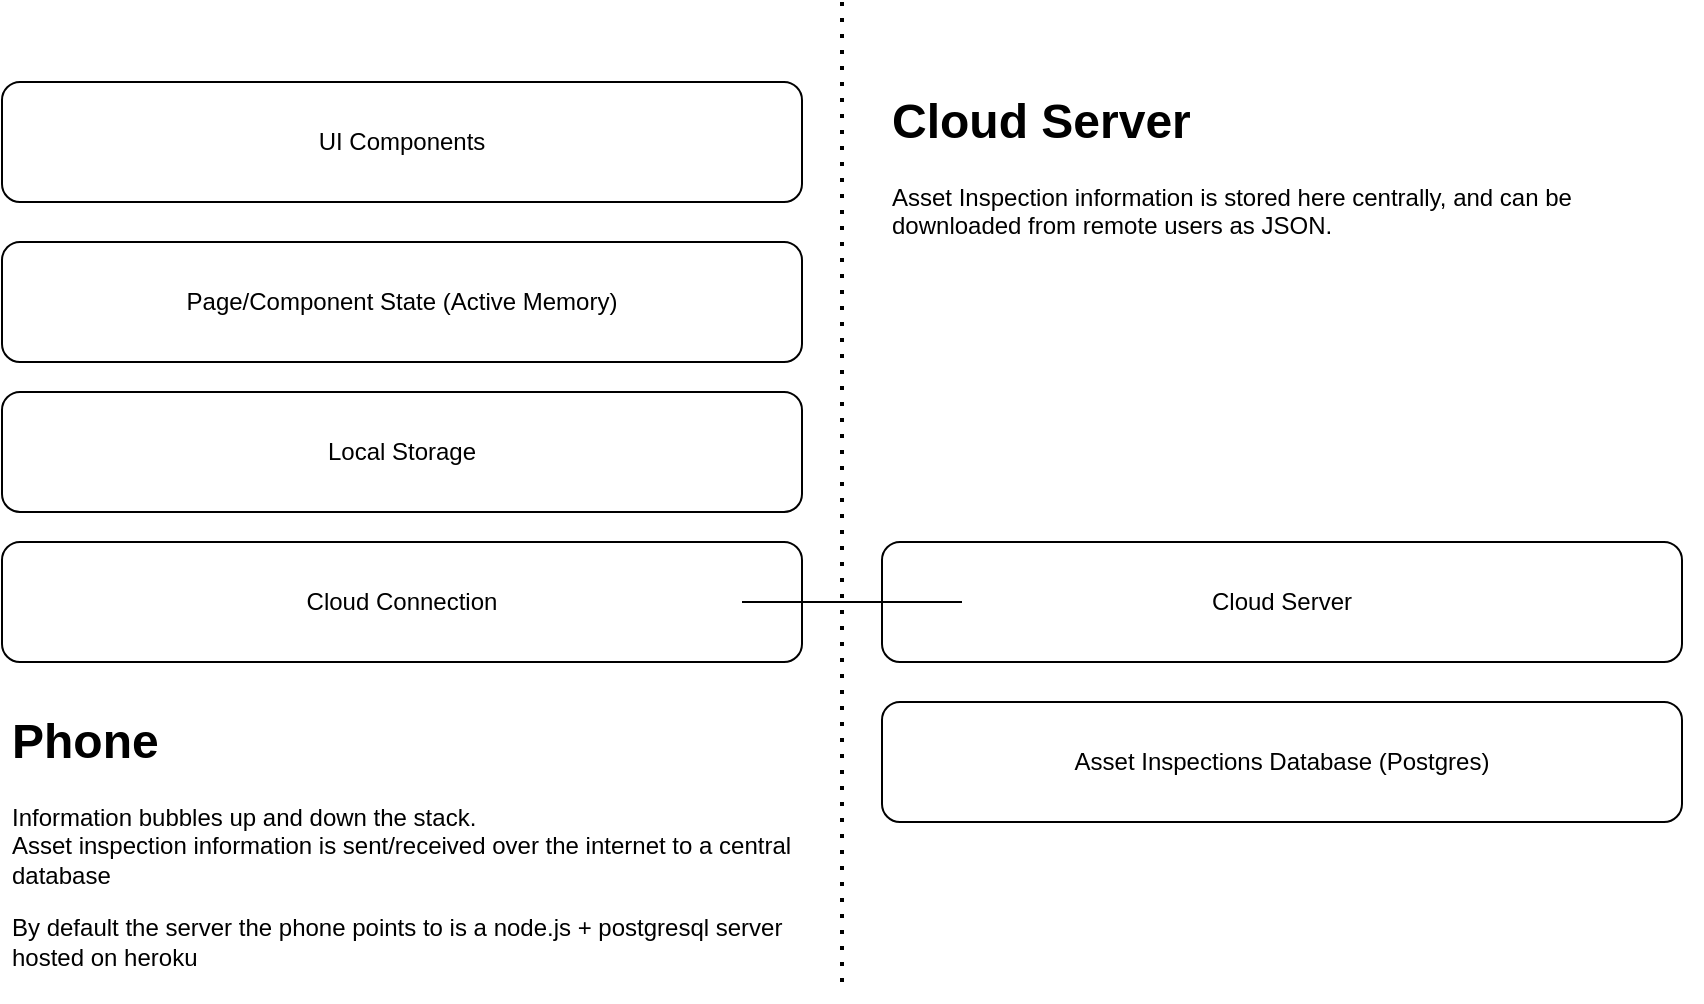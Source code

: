 <mxfile version="13.6.2" type="device"><diagram id="dJF3pjkF450tW2IMlaIW" name="Page-1"><mxGraphModel dx="868" dy="450" grid="1" gridSize="10" guides="1" tooltips="1" connect="1" arrows="1" fold="1" page="1" pageScale="1" pageWidth="827" pageHeight="1169" math="0" shadow="0"><root><mxCell id="0"/><mxCell id="1" parent="0"/><mxCell id="2WMMAN-459g8n7ZIHT34-1" value="" style="endArrow=none;dashed=1;html=1;dashPattern=1 3;strokeWidth=2;" edge="1" parent="1"><mxGeometry width="50" height="50" relative="1" as="geometry"><mxPoint x="440" y="850" as="sourcePoint"/><mxPoint x="440" y="360" as="targetPoint"/></mxGeometry></mxCell><mxCell id="2WMMAN-459g8n7ZIHT34-2" value="UI Components" style="rounded=1;whiteSpace=wrap;html=1;" vertex="1" parent="1"><mxGeometry x="20" y="400" width="400" height="60" as="geometry"/></mxCell><mxCell id="2WMMAN-459g8n7ZIHT34-3" value="Page/Component State (Active Memory)" style="rounded=1;whiteSpace=wrap;html=1;" vertex="1" parent="1"><mxGeometry x="20" y="480" width="400" height="60" as="geometry"/></mxCell><mxCell id="2WMMAN-459g8n7ZIHT34-4" value="Local Storage" style="rounded=1;whiteSpace=wrap;html=1;" vertex="1" parent="1"><mxGeometry x="20" y="555" width="400" height="60" as="geometry"/></mxCell><mxCell id="2WMMAN-459g8n7ZIHT34-5" value="Cloud Connection" style="rounded=1;whiteSpace=wrap;html=1;" vertex="1" parent="1"><mxGeometry x="20" y="630" width="400" height="60" as="geometry"/></mxCell><mxCell id="2WMMAN-459g8n7ZIHT34-7" value="Cloud Server" style="rounded=1;whiteSpace=wrap;html=1;" vertex="1" parent="1"><mxGeometry x="460" y="630" width="400" height="60" as="geometry"/></mxCell><mxCell id="2WMMAN-459g8n7ZIHT34-8" value="Asset Inspections Database (Postgres)" style="rounded=1;whiteSpace=wrap;html=1;" vertex="1" parent="1"><mxGeometry x="460" y="710" width="400" height="60" as="geometry"/></mxCell><mxCell id="2WMMAN-459g8n7ZIHT34-6" value="" style="endArrow=none;html=1;" edge="1" parent="1"><mxGeometry width="50" height="50" relative="1" as="geometry"><mxPoint x="390" y="660" as="sourcePoint"/><mxPoint x="500" y="660" as="targetPoint"/></mxGeometry></mxCell><mxCell id="2WMMAN-459g8n7ZIHT34-9" value="&lt;h1&gt;Phone&lt;/h1&gt;&lt;p&gt;Information bubbles up and down the stack.&lt;br&gt;Asset inspection information is sent/received over the internet to a central database&lt;/p&gt;&lt;p&gt;By default the server the phone points to is a node.js + postgresql server hosted on heroku&lt;br&gt;&lt;/p&gt;" style="text;html=1;strokeColor=none;fillColor=none;spacing=5;spacingTop=-20;whiteSpace=wrap;overflow=hidden;rounded=0;" vertex="1" parent="1"><mxGeometry x="20" y="710" width="410" height="150" as="geometry"/></mxCell><mxCell id="2WMMAN-459g8n7ZIHT34-10" value="&lt;h1&gt;Cloud Server&lt;/h1&gt;&lt;p&gt;Asset Inspection information is stored here centrally, and can be downloaded from remote users as JSON.&lt;/p&gt;&lt;p&gt;&lt;br&gt;&lt;/p&gt;" style="text;html=1;strokeColor=none;fillColor=none;spacing=5;spacingTop=-20;whiteSpace=wrap;overflow=hidden;rounded=0;" vertex="1" parent="1"><mxGeometry x="460" y="400" width="410" height="120" as="geometry"/></mxCell></root></mxGraphModel></diagram></mxfile>
